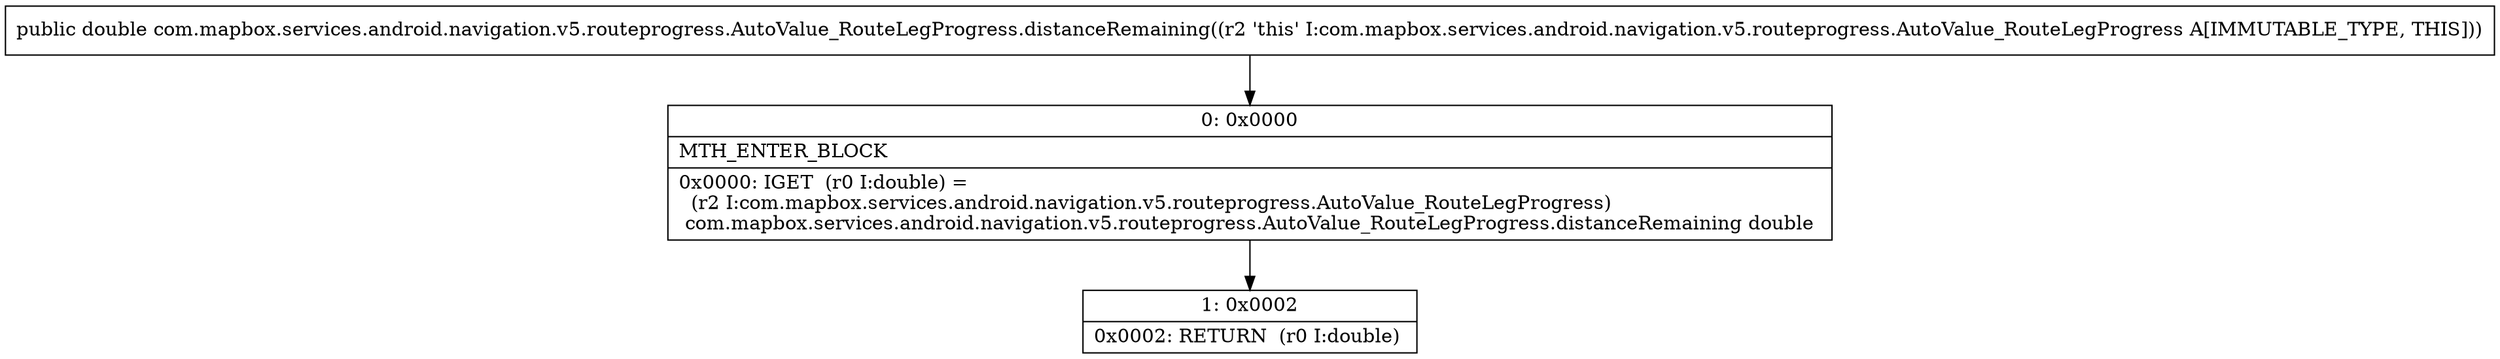 digraph "CFG forcom.mapbox.services.android.navigation.v5.routeprogress.AutoValue_RouteLegProgress.distanceRemaining()D" {
Node_0 [shape=record,label="{0\:\ 0x0000|MTH_ENTER_BLOCK\l|0x0000: IGET  (r0 I:double) = \l  (r2 I:com.mapbox.services.android.navigation.v5.routeprogress.AutoValue_RouteLegProgress)\l com.mapbox.services.android.navigation.v5.routeprogress.AutoValue_RouteLegProgress.distanceRemaining double \l}"];
Node_1 [shape=record,label="{1\:\ 0x0002|0x0002: RETURN  (r0 I:double) \l}"];
MethodNode[shape=record,label="{public double com.mapbox.services.android.navigation.v5.routeprogress.AutoValue_RouteLegProgress.distanceRemaining((r2 'this' I:com.mapbox.services.android.navigation.v5.routeprogress.AutoValue_RouteLegProgress A[IMMUTABLE_TYPE, THIS])) }"];
MethodNode -> Node_0;
Node_0 -> Node_1;
}

